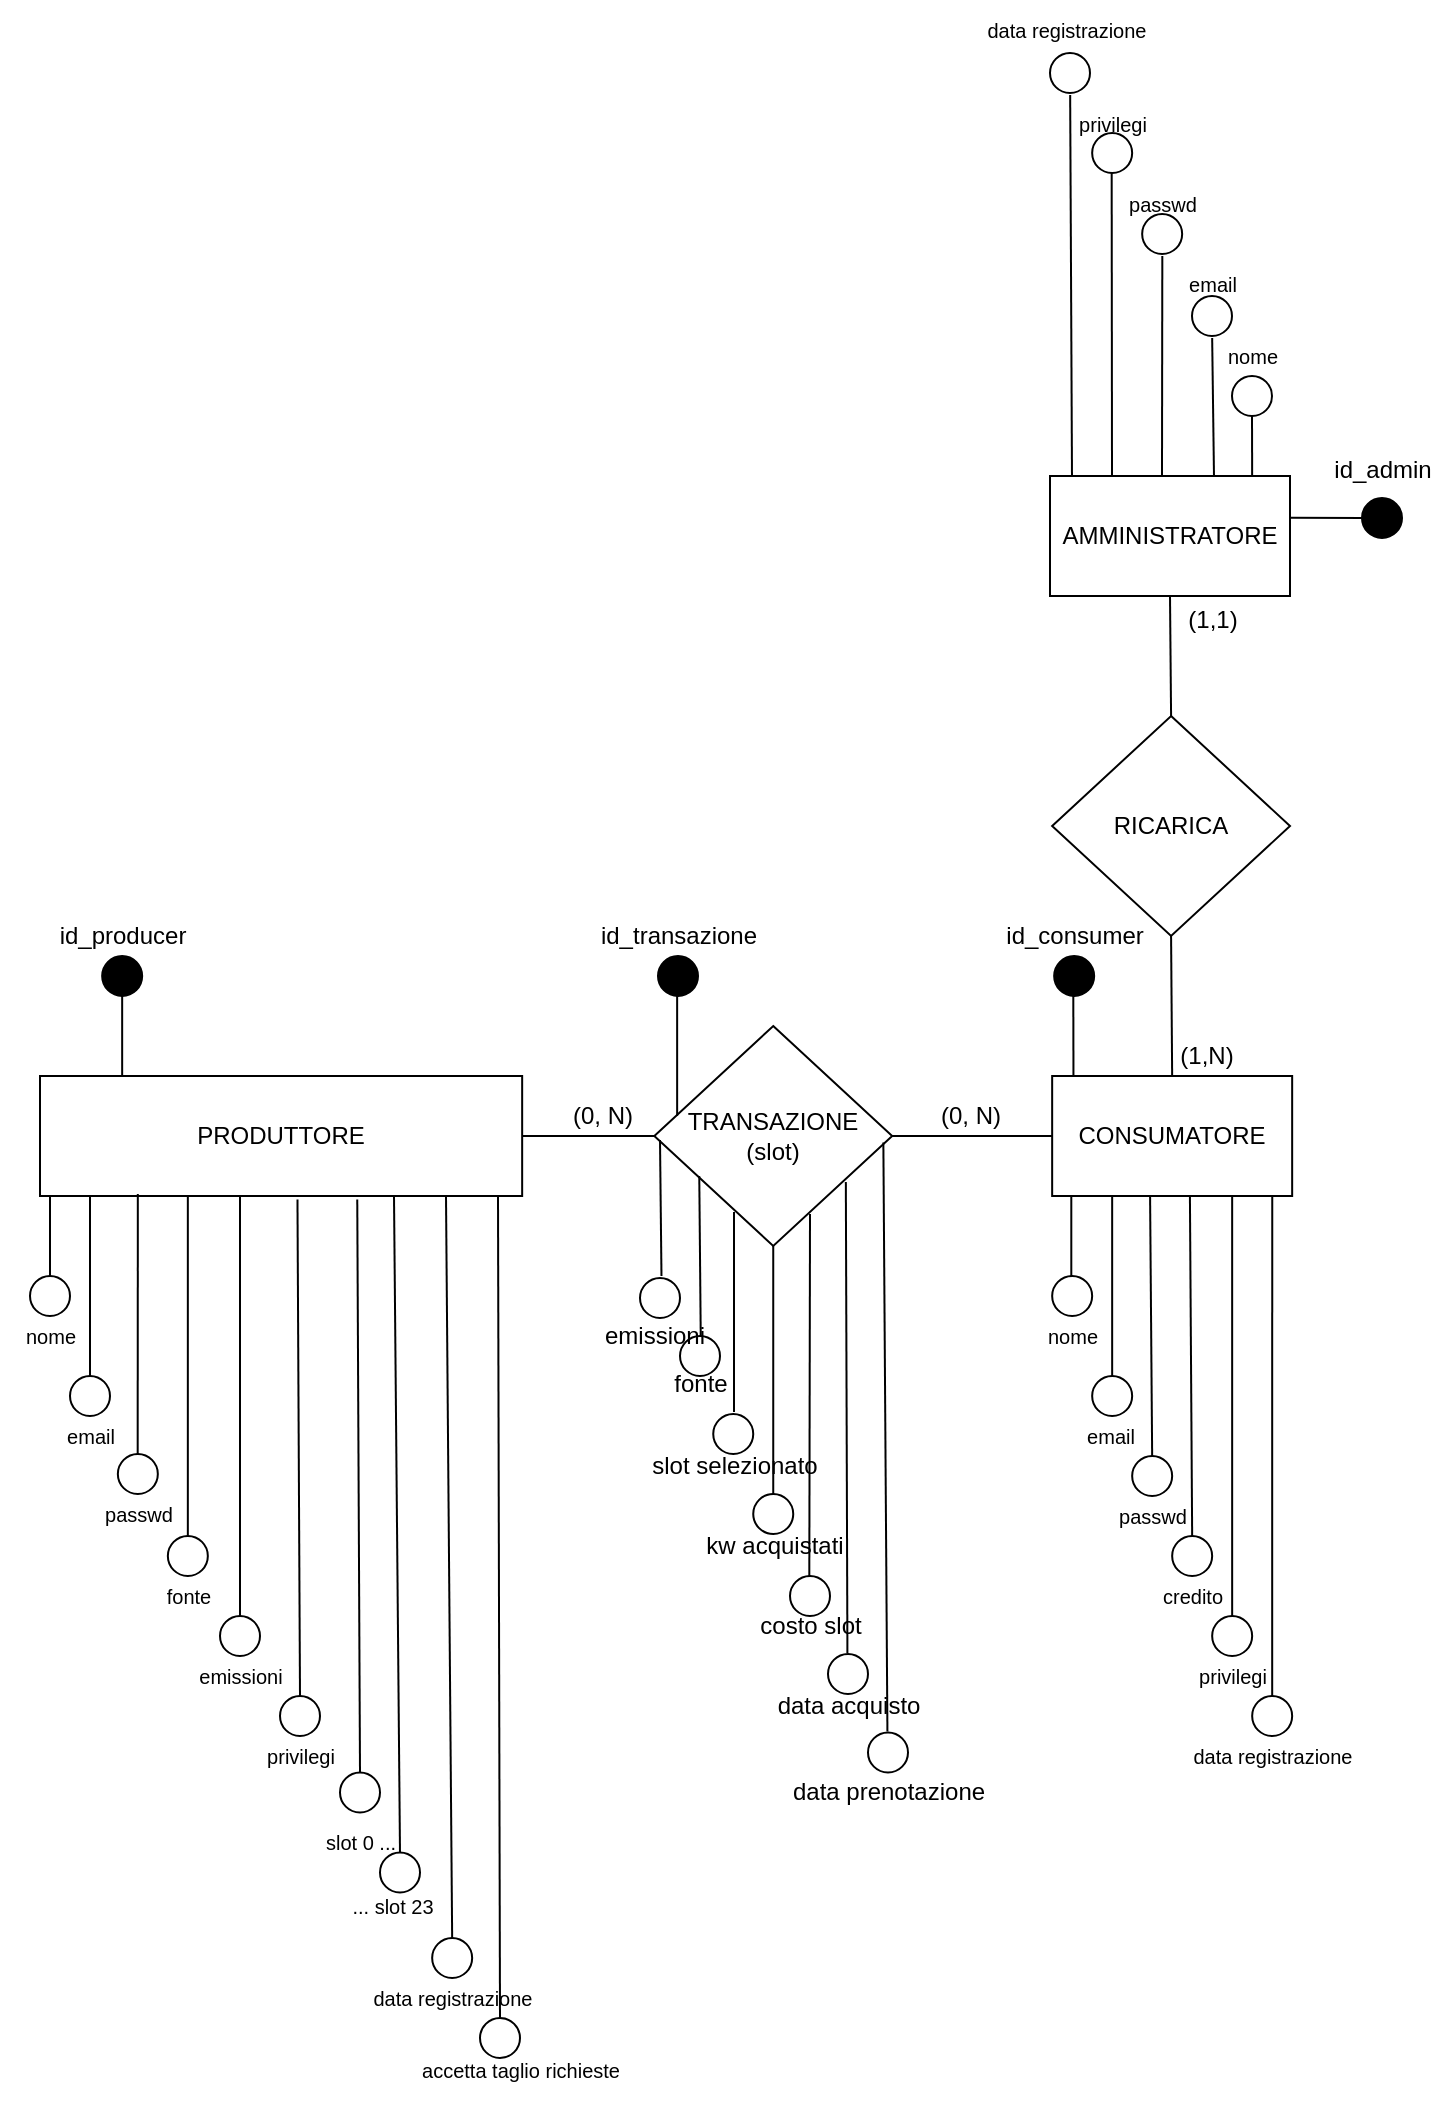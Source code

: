 <mxfile version="20.1.4" type="github">
  <diagram id="jyBaoETjNeYA_fE1jp_v" name="Page-1">
    <mxGraphModel dx="2374" dy="1149" grid="1" gridSize="10" guides="1" tooltips="1" connect="1" arrows="1" fold="1" page="1" pageScale="1" pageWidth="827" pageHeight="1169" math="0" shadow="0">
      <root>
        <mxCell id="0" />
        <mxCell id="1" parent="0" />
        <mxCell id="OKHsa1LpaF0xVp7NXOUL-1" value="PRODUTTORE" style="rounded=0;whiteSpace=wrap;html=1;" parent="1" vertex="1">
          <mxGeometry x="100" y="568" width="241.08" height="60" as="geometry" />
        </mxCell>
        <mxCell id="OKHsa1LpaF0xVp7NXOUL-2" value="" style="endArrow=none;html=1;rounded=0;exitX=1;exitY=0.5;exitDx=0;exitDy=0;entryX=0;entryY=0.5;entryDx=0;entryDy=0;" parent="1" source="OKHsa1LpaF0xVp7NXOUL-1" target="OKHsa1LpaF0xVp7NXOUL-3" edge="1">
          <mxGeometry width="50" height="50" relative="1" as="geometry">
            <mxPoint x="381.08" y="598" as="sourcePoint" />
            <mxPoint x="421.08" y="598" as="targetPoint" />
          </mxGeometry>
        </mxCell>
        <mxCell id="OKHsa1LpaF0xVp7NXOUL-3" value="&lt;font style=&quot;font-size: 12px;&quot;&gt;TRANSAZIONE&lt;br&gt;(slot)&lt;br&gt;&lt;/font&gt;" style="rhombus;whiteSpace=wrap;html=1;fontSize=10;" parent="1" vertex="1">
          <mxGeometry x="407.16" y="543" width="118.92" height="110" as="geometry" />
        </mxCell>
        <mxCell id="OKHsa1LpaF0xVp7NXOUL-4" value="CONSUMATORE" style="rounded=0;whiteSpace=wrap;html=1;" parent="1" vertex="1">
          <mxGeometry x="606.08" y="568" width="120" height="60" as="geometry" />
        </mxCell>
        <mxCell id="OKHsa1LpaF0xVp7NXOUL-5" value="" style="endArrow=none;html=1;rounded=0;exitX=1;exitY=0.5;exitDx=0;exitDy=0;entryX=0;entryY=0.5;entryDx=0;entryDy=0;" parent="1" target="OKHsa1LpaF0xVp7NXOUL-4" edge="1">
          <mxGeometry width="50" height="50" relative="1" as="geometry">
            <mxPoint x="526.08" y="598" as="sourcePoint" />
            <mxPoint x="620.08" y="597.66" as="targetPoint" />
          </mxGeometry>
        </mxCell>
        <mxCell id="OKHsa1LpaF0xVp7NXOUL-19" value="" style="ellipse;whiteSpace=wrap;html=1;fillColor=#000000;" parent="1" vertex="1">
          <mxGeometry x="131.08" y="508" width="20" height="20" as="geometry" />
        </mxCell>
        <mxCell id="OKHsa1LpaF0xVp7NXOUL-21" value="" style="ellipse;whiteSpace=wrap;html=1;fillColor=#000000;" parent="1" vertex="1">
          <mxGeometry x="607.08" y="508" width="20" height="20" as="geometry" />
        </mxCell>
        <mxCell id="OKHsa1LpaF0xVp7NXOUL-26" value="id_producer" style="text;html=1;align=center;verticalAlign=middle;resizable=0;points=[];autosize=1;strokeColor=none;fillColor=none;" parent="1" vertex="1">
          <mxGeometry x="96.08" y="483" width="90" height="30" as="geometry" />
        </mxCell>
        <mxCell id="OKHsa1LpaF0xVp7NXOUL-27" value="id_consumer" style="text;html=1;align=center;verticalAlign=middle;resizable=0;points=[];autosize=1;strokeColor=none;fillColor=none;" parent="1" vertex="1">
          <mxGeometry x="572.08" y="483" width="90" height="30" as="geometry" />
        </mxCell>
        <mxCell id="OKHsa1LpaF0xVp7NXOUL-30" value="(0, N)" style="text;html=1;align=center;verticalAlign=middle;resizable=0;points=[];autosize=1;strokeColor=none;fillColor=none;" parent="1" vertex="1">
          <mxGeometry x="356.08" y="578" width="50" height="20" as="geometry" />
        </mxCell>
        <mxCell id="OKHsa1LpaF0xVp7NXOUL-31" value="(0, N)" style="text;html=1;align=center;verticalAlign=middle;resizable=0;points=[];autosize=1;strokeColor=none;fillColor=none;" parent="1" vertex="1">
          <mxGeometry x="540.08" y="578" width="50" height="20" as="geometry" />
        </mxCell>
        <mxCell id="OKHsa1LpaF0xVp7NXOUL-33" value="" style="endArrow=none;html=1;rounded=0;entryX=0.25;entryY=1;entryDx=0;entryDy=0;" parent="1" edge="1">
          <mxGeometry width="50" height="50" relative="1" as="geometry">
            <mxPoint x="105.0" y="668" as="sourcePoint" />
            <mxPoint x="105.0" y="628.0" as="targetPoint" />
          </mxGeometry>
        </mxCell>
        <mxCell id="OKHsa1LpaF0xVp7NXOUL-35" value="" style="ellipse;whiteSpace=wrap;html=1;fillColor=#FFFFFF;" parent="1" vertex="1">
          <mxGeometry x="95.0" y="668" width="20" height="20" as="geometry" />
        </mxCell>
        <mxCell id="OKHsa1LpaF0xVp7NXOUL-50" value="" style="endArrow=none;html=1;rounded=0;entryX=0.25;entryY=1;entryDx=0;entryDy=0;" parent="1" edge="1">
          <mxGeometry width="50" height="50" relative="1" as="geometry">
            <mxPoint x="125.0" y="718" as="sourcePoint" />
            <mxPoint x="125.0" y="628" as="targetPoint" />
          </mxGeometry>
        </mxCell>
        <mxCell id="OKHsa1LpaF0xVp7NXOUL-51" value="" style="ellipse;whiteSpace=wrap;html=1;fillColor=#FFFFFF;" parent="1" vertex="1">
          <mxGeometry x="115.0" y="718" width="20" height="20" as="geometry" />
        </mxCell>
        <mxCell id="OKHsa1LpaF0xVp7NXOUL-53" value="" style="endArrow=none;html=1;rounded=0;entryX=0.25;entryY=1;entryDx=0;entryDy=0;" parent="1" edge="1">
          <mxGeometry width="50" height="50" relative="1" as="geometry">
            <mxPoint x="148.84" y="757" as="sourcePoint" />
            <mxPoint x="148.92" y="627" as="targetPoint" />
          </mxGeometry>
        </mxCell>
        <mxCell id="OKHsa1LpaF0xVp7NXOUL-54" value="" style="ellipse;whiteSpace=wrap;html=1;fillColor=#FFFFFF;" parent="1" vertex="1">
          <mxGeometry x="138.92" y="757" width="20" height="20" as="geometry" />
        </mxCell>
        <mxCell id="OKHsa1LpaF0xVp7NXOUL-56" value="" style="endArrow=none;html=1;rounded=0;exitX=0.5;exitY=0;exitDx=0;exitDy=0;" parent="1" source="OKHsa1LpaF0xVp7NXOUL-57" edge="1">
          <mxGeometry width="50" height="50" relative="1" as="geometry">
            <mxPoint x="173.92" y="768" as="sourcePoint" />
            <mxPoint x="173.92" y="628" as="targetPoint" />
          </mxGeometry>
        </mxCell>
        <mxCell id="OKHsa1LpaF0xVp7NXOUL-57" value="" style="ellipse;whiteSpace=wrap;html=1;fillColor=#FFFFFF;" parent="1" vertex="1">
          <mxGeometry x="163.92" y="798" width="20" height="20" as="geometry" />
        </mxCell>
        <mxCell id="OKHsa1LpaF0xVp7NXOUL-61" value="" style="ellipse;whiteSpace=wrap;html=1;fillColor=#FFFFFF;" parent="1" vertex="1">
          <mxGeometry x="606.08" y="668" width="20" height="20" as="geometry" />
        </mxCell>
        <mxCell id="OKHsa1LpaF0xVp7NXOUL-66" value="" style="endArrow=none;html=1;rounded=0;entryX=0.5;entryY=1;entryDx=0;entryDy=0;" parent="1" edge="1">
          <mxGeometry width="50" height="50" relative="1" as="geometry">
            <mxPoint x="636.08" y="718" as="sourcePoint" />
            <mxPoint x="636.08" y="628" as="targetPoint" />
          </mxGeometry>
        </mxCell>
        <mxCell id="OKHsa1LpaF0xVp7NXOUL-67" value="" style="ellipse;whiteSpace=wrap;html=1;fillColor=#FFFFFF;" parent="1" vertex="1">
          <mxGeometry x="626.08" y="718" width="20" height="20" as="geometry" />
        </mxCell>
        <mxCell id="OKHsa1LpaF0xVp7NXOUL-85" value="" style="endArrow=none;html=1;rounded=0;" parent="1" edge="1">
          <mxGeometry width="50" height="50" relative="1" as="geometry">
            <mxPoint x="141.08" y="568" as="sourcePoint" />
            <mxPoint x="141.08" y="528" as="targetPoint" />
          </mxGeometry>
        </mxCell>
        <mxCell id="OKHsa1LpaF0xVp7NXOUL-88" value="" style="endArrow=none;html=1;rounded=0;exitX=0.504;exitY=0.067;exitDx=0;exitDy=0;exitPerimeter=0;" parent="1" edge="1">
          <mxGeometry width="50" height="50" relative="1" as="geometry">
            <mxPoint x="616.73" y="568" as="sourcePoint" />
            <mxPoint x="616.65" y="526.66" as="targetPoint" />
          </mxGeometry>
        </mxCell>
        <mxCell id="OKHsa1LpaF0xVp7NXOUL-90" value="" style="endArrow=none;html=1;rounded=0;entryX=0.25;entryY=1;entryDx=0;entryDy=0;" parent="1" edge="1">
          <mxGeometry width="50" height="50" relative="1" as="geometry">
            <mxPoint x="615.65" y="668" as="sourcePoint" />
            <mxPoint x="615.65" y="628.0" as="targetPoint" />
          </mxGeometry>
        </mxCell>
        <mxCell id="EQVx6-rRNX1-RmnsuRt2-83" value="" style="endArrow=none;html=1;rounded=0;entryX=0.408;entryY=1;entryDx=0;entryDy=0;entryPerimeter=0;" parent="1" target="OKHsa1LpaF0xVp7NXOUL-4" edge="1">
          <mxGeometry width="50" height="50" relative="1" as="geometry">
            <mxPoint x="656.08" y="758" as="sourcePoint" />
            <mxPoint x="656.08" y="668" as="targetPoint" />
          </mxGeometry>
        </mxCell>
        <mxCell id="EQVx6-rRNX1-RmnsuRt2-84" value="" style="ellipse;whiteSpace=wrap;html=1;fillColor=#FFFFFF;" parent="1" vertex="1">
          <mxGeometry x="646.08" y="758" width="20" height="20" as="geometry" />
        </mxCell>
        <mxCell id="EQVx6-rRNX1-RmnsuRt2-85" value="" style="endArrow=none;html=1;rounded=0;entryX=0.574;entryY=1;entryDx=0;entryDy=0;entryPerimeter=0;" parent="1" target="OKHsa1LpaF0xVp7NXOUL-4" edge="1">
          <mxGeometry width="50" height="50" relative="1" as="geometry">
            <mxPoint x="676.08" y="798" as="sourcePoint" />
            <mxPoint x="676.08" y="708" as="targetPoint" />
          </mxGeometry>
        </mxCell>
        <mxCell id="EQVx6-rRNX1-RmnsuRt2-86" value="" style="ellipse;whiteSpace=wrap;html=1;fillColor=#FFFFFF;" parent="1" vertex="1">
          <mxGeometry x="666.08" y="798" width="20" height="20" as="geometry" />
        </mxCell>
        <mxCell id="EQVx6-rRNX1-RmnsuRt2-87" value="" style="endArrow=none;html=1;rounded=0;entryX=0.75;entryY=1;entryDx=0;entryDy=0;" parent="1" target="OKHsa1LpaF0xVp7NXOUL-4" edge="1">
          <mxGeometry width="50" height="50" relative="1" as="geometry">
            <mxPoint x="696.08" y="838" as="sourcePoint" />
            <mxPoint x="696.08" y="748" as="targetPoint" />
          </mxGeometry>
        </mxCell>
        <mxCell id="EQVx6-rRNX1-RmnsuRt2-88" value="" style="ellipse;whiteSpace=wrap;html=1;fillColor=#FFFFFF;" parent="1" vertex="1">
          <mxGeometry x="686.08" y="838" width="20" height="20" as="geometry" />
        </mxCell>
        <mxCell id="EQVx6-rRNX1-RmnsuRt2-91" value="" style="endArrow=none;html=1;rounded=0;entryX=0.917;entryY=1;entryDx=0;entryDy=0;entryPerimeter=0;exitX=0;exitY=0.5;exitDx=0;exitDy=0;" parent="1" source="EQVx6-rRNX1-RmnsuRt2-92" target="OKHsa1LpaF0xVp7NXOUL-4" edge="1">
          <mxGeometry width="50" height="50" relative="1" as="geometry">
            <mxPoint x="716.08" y="858" as="sourcePoint" />
            <mxPoint x="716.08" y="768" as="targetPoint" />
          </mxGeometry>
        </mxCell>
        <mxCell id="EQVx6-rRNX1-RmnsuRt2-92" value="" style="ellipse;whiteSpace=wrap;html=1;fillColor=#FFFFFF;direction=south;" parent="1" vertex="1">
          <mxGeometry x="706.08" y="878" width="20" height="20" as="geometry" />
        </mxCell>
        <mxCell id="EQVx6-rRNX1-RmnsuRt2-93" value="nome" style="text;html=1;align=center;verticalAlign=middle;resizable=0;points=[];autosize=1;strokeColor=none;fillColor=none;fontSize=10;" parent="1" vertex="1">
          <mxGeometry x="591.08" y="683" width="50" height="30" as="geometry" />
        </mxCell>
        <mxCell id="EQVx6-rRNX1-RmnsuRt2-94" value="email" style="text;html=1;align=center;verticalAlign=middle;resizable=0;points=[];autosize=1;strokeColor=none;fillColor=none;fontSize=10;" parent="1" vertex="1">
          <mxGeometry x="610" y="733" width="50" height="30" as="geometry" />
        </mxCell>
        <mxCell id="EQVx6-rRNX1-RmnsuRt2-95" value="passwd" style="text;html=1;align=center;verticalAlign=middle;resizable=0;points=[];autosize=1;strokeColor=none;fillColor=none;fontSize=10;" parent="1" vertex="1">
          <mxGeometry x="626.08" y="773" width="60" height="30" as="geometry" />
        </mxCell>
        <mxCell id="EQVx6-rRNX1-RmnsuRt2-96" value="credito" style="text;html=1;align=center;verticalAlign=middle;resizable=0;points=[];autosize=1;strokeColor=none;fillColor=none;fontSize=10;" parent="1" vertex="1">
          <mxGeometry x="651.08" y="813" width="50" height="30" as="geometry" />
        </mxCell>
        <mxCell id="EQVx6-rRNX1-RmnsuRt2-97" value="privilegi" style="text;html=1;align=center;verticalAlign=middle;resizable=0;points=[];autosize=1;strokeColor=none;fillColor=none;fontSize=10;" parent="1" vertex="1">
          <mxGeometry x="666.08" y="853" width="60" height="30" as="geometry" />
        </mxCell>
        <mxCell id="EQVx6-rRNX1-RmnsuRt2-98" value="data registrazione" style="text;html=1;align=center;verticalAlign=middle;resizable=0;points=[];autosize=1;strokeColor=none;fillColor=none;fontSize=10;" parent="1" vertex="1">
          <mxGeometry x="666.08" y="893" width="100" height="30" as="geometry" />
        </mxCell>
        <mxCell id="EQVx6-rRNX1-RmnsuRt2-101" value="" style="endArrow=none;html=1;rounded=0;exitX=0.5;exitY=0;exitDx=0;exitDy=0;entryX=0.5;entryY=1;entryDx=0;entryDy=0;" parent="1" source="EQVx6-rRNX1-RmnsuRt2-102" edge="1">
          <mxGeometry width="50" height="50" relative="1" as="geometry">
            <mxPoint x="200" y="808" as="sourcePoint" />
            <mxPoint x="200.0" y="628" as="targetPoint" />
          </mxGeometry>
        </mxCell>
        <mxCell id="EQVx6-rRNX1-RmnsuRt2-102" value="" style="ellipse;whiteSpace=wrap;html=1;fillColor=#FFFFFF;" parent="1" vertex="1">
          <mxGeometry x="190" y="838" width="20" height="20" as="geometry" />
        </mxCell>
        <mxCell id="EQVx6-rRNX1-RmnsuRt2-107" value="" style="endArrow=none;html=1;rounded=0;exitX=0.5;exitY=0;exitDx=0;exitDy=0;entryX=0.534;entryY=1.029;entryDx=0;entryDy=0;entryPerimeter=0;" parent="1" source="EQVx6-rRNX1-RmnsuRt2-108" target="OKHsa1LpaF0xVp7NXOUL-1" edge="1">
          <mxGeometry width="50" height="50" relative="1" as="geometry">
            <mxPoint x="230" y="848" as="sourcePoint" />
            <mxPoint x="230" y="638" as="targetPoint" />
          </mxGeometry>
        </mxCell>
        <mxCell id="EQVx6-rRNX1-RmnsuRt2-108" value="" style="ellipse;whiteSpace=wrap;html=1;fillColor=#FFFFFF;" parent="1" vertex="1">
          <mxGeometry x="220" y="878" width="20" height="20" as="geometry" />
        </mxCell>
        <mxCell id="EQVx6-rRNX1-RmnsuRt2-109" value="" style="endArrow=none;html=1;rounded=0;exitX=0.5;exitY=0;exitDx=0;exitDy=0;" parent="1" source="EQVx6-rRNX1-RmnsuRt2-110" edge="1">
          <mxGeometry width="50" height="50" relative="1" as="geometry">
            <mxPoint x="306.08" y="969" as="sourcePoint" />
            <mxPoint x="303" y="628" as="targetPoint" />
          </mxGeometry>
        </mxCell>
        <mxCell id="EQVx6-rRNX1-RmnsuRt2-110" value="" style="ellipse;whiteSpace=wrap;html=1;fillColor=#FFFFFF;" parent="1" vertex="1">
          <mxGeometry x="296.08" y="999" width="20" height="20" as="geometry" />
        </mxCell>
        <mxCell id="EQVx6-rRNX1-RmnsuRt2-111" value="" style="endArrow=none;html=1;rounded=0;exitX=0.5;exitY=0;exitDx=0;exitDy=0;" parent="1" source="EQVx6-rRNX1-RmnsuRt2-112" edge="1">
          <mxGeometry width="50" height="50" relative="1" as="geometry">
            <mxPoint x="330" y="1009" as="sourcePoint" />
            <mxPoint x="329" y="628" as="targetPoint" />
          </mxGeometry>
        </mxCell>
        <mxCell id="EQVx6-rRNX1-RmnsuRt2-112" value="" style="ellipse;whiteSpace=wrap;html=1;fillColor=#FFFFFF;" parent="1" vertex="1">
          <mxGeometry x="320" y="1039" width="20" height="20" as="geometry" />
        </mxCell>
        <mxCell id="EQVx6-rRNX1-RmnsuRt2-114" value="nome" style="text;html=1;align=center;verticalAlign=middle;resizable=0;points=[];autosize=1;strokeColor=none;fillColor=none;fontSize=10;" parent="1" vertex="1">
          <mxGeometry x="80" y="683" width="50" height="30" as="geometry" />
        </mxCell>
        <mxCell id="EQVx6-rRNX1-RmnsuRt2-115" value="email" style="text;html=1;align=center;verticalAlign=middle;resizable=0;points=[];autosize=1;strokeColor=none;fillColor=none;fontSize=10;" parent="1" vertex="1">
          <mxGeometry x="100.0" y="733" width="50" height="30" as="geometry" />
        </mxCell>
        <mxCell id="EQVx6-rRNX1-RmnsuRt2-116" value="passwd" style="text;html=1;align=center;verticalAlign=middle;resizable=0;points=[];autosize=1;strokeColor=none;fillColor=none;fontSize=10;" parent="1" vertex="1">
          <mxGeometry x="118.92" y="772" width="60" height="30" as="geometry" />
        </mxCell>
        <mxCell id="EQVx6-rRNX1-RmnsuRt2-117" value="fonte" style="text;html=1;align=center;verticalAlign=middle;resizable=0;points=[];autosize=1;strokeColor=none;fillColor=none;fontSize=10;" parent="1" vertex="1">
          <mxGeometry x="148.92" y="813" width="50" height="30" as="geometry" />
        </mxCell>
        <mxCell id="EQVx6-rRNX1-RmnsuRt2-118" value="emissioni" style="text;html=1;align=center;verticalAlign=middle;resizable=0;points=[];autosize=1;strokeColor=none;fillColor=none;fontSize=10;" parent="1" vertex="1">
          <mxGeometry x="165" y="853" width="70" height="30" as="geometry" />
        </mxCell>
        <mxCell id="EQVx6-rRNX1-RmnsuRt2-119" value="privilegi" style="text;html=1;align=center;verticalAlign=middle;resizable=0;points=[];autosize=1;strokeColor=none;fillColor=none;fontSize=10;" parent="1" vertex="1">
          <mxGeometry x="200" y="893" width="60" height="30" as="geometry" />
        </mxCell>
        <mxCell id="EQVx6-rRNX1-RmnsuRt2-120" value="data registrazione" style="text;html=1;align=center;verticalAlign=middle;resizable=0;points=[];autosize=1;strokeColor=none;fillColor=none;fontSize=10;" parent="1" vertex="1">
          <mxGeometry x="256.08" y="1014" width="100" height="30" as="geometry" />
        </mxCell>
        <mxCell id="EQVx6-rRNX1-RmnsuRt2-121" value="accetta taglio richieste" style="text;html=1;align=center;verticalAlign=middle;resizable=0;points=[];autosize=1;strokeColor=none;fillColor=none;fontSize=10;" parent="1" vertex="1">
          <mxGeometry x="280" y="1050" width="120" height="30" as="geometry" />
        </mxCell>
        <mxCell id="EQVx6-rRNX1-RmnsuRt2-124" value="" style="endArrow=none;html=1;rounded=0;exitX=0.5;exitY=0;exitDx=0;exitDy=0;entryX=0.658;entryY=1.029;entryDx=0;entryDy=0;entryPerimeter=0;" parent="1" source="EQVx6-rRNX1-RmnsuRt2-125" target="OKHsa1LpaF0xVp7NXOUL-1" edge="1">
          <mxGeometry width="50" height="50" relative="1" as="geometry">
            <mxPoint x="260" y="886.26" as="sourcePoint" />
            <mxPoint x="258.737" y="668.0" as="targetPoint" />
          </mxGeometry>
        </mxCell>
        <mxCell id="EQVx6-rRNX1-RmnsuRt2-125" value="" style="ellipse;whiteSpace=wrap;html=1;fillColor=#FFFFFF;" parent="1" vertex="1">
          <mxGeometry x="250" y="916.26" width="20" height="20" as="geometry" />
        </mxCell>
        <mxCell id="EQVx6-rRNX1-RmnsuRt2-126" value="" style="endArrow=none;html=1;rounded=0;exitX=0.5;exitY=0;exitDx=0;exitDy=0;" parent="1" source="EQVx6-rRNX1-RmnsuRt2-127" edge="1">
          <mxGeometry width="50" height="50" relative="1" as="geometry">
            <mxPoint x="280" y="926.26" as="sourcePoint" />
            <mxPoint x="277" y="628" as="targetPoint" />
          </mxGeometry>
        </mxCell>
        <mxCell id="EQVx6-rRNX1-RmnsuRt2-127" value="" style="ellipse;whiteSpace=wrap;html=1;fillColor=#FFFFFF;" parent="1" vertex="1">
          <mxGeometry x="270" y="956.26" width="20" height="20" as="geometry" />
        </mxCell>
        <mxCell id="EQVx6-rRNX1-RmnsuRt2-130" value="slot 0 ..." style="text;html=1;align=center;verticalAlign=middle;resizable=0;points=[];autosize=1;strokeColor=none;fillColor=none;fontSize=10;" parent="1" vertex="1">
          <mxGeometry x="230" y="936.26" width="60" height="30" as="geometry" />
        </mxCell>
        <mxCell id="EQVx6-rRNX1-RmnsuRt2-131" value="... slot 23" style="text;html=1;align=center;verticalAlign=middle;resizable=0;points=[];autosize=1;strokeColor=none;fillColor=none;fontSize=10;" parent="1" vertex="1">
          <mxGeometry x="246" y="968" width="60" height="30" as="geometry" />
        </mxCell>
        <mxCell id="EQVx6-rRNX1-RmnsuRt2-151" value="" style="ellipse;whiteSpace=wrap;html=1;fillColor=#FFFFFF;" parent="1" vertex="1">
          <mxGeometry x="400" y="669" width="20" height="20" as="geometry" />
        </mxCell>
        <mxCell id="EQVx6-rRNX1-RmnsuRt2-154" value="" style="ellipse;whiteSpace=wrap;html=1;fillColor=#FFFFFF;" parent="1" vertex="1">
          <mxGeometry x="420" y="698" width="20" height="20" as="geometry" />
        </mxCell>
        <mxCell id="EQVx6-rRNX1-RmnsuRt2-155" value="" style="ellipse;whiteSpace=wrap;html=1;fillColor=#FFFFFF;" parent="1" vertex="1">
          <mxGeometry x="436.62" y="737" width="20" height="20" as="geometry" />
        </mxCell>
        <mxCell id="EQVx6-rRNX1-RmnsuRt2-156" value="" style="ellipse;whiteSpace=wrap;html=1;fillColor=#FFFFFF;" parent="1" vertex="1">
          <mxGeometry x="456.62" y="777" width="20" height="20" as="geometry" />
        </mxCell>
        <mxCell id="EQVx6-rRNX1-RmnsuRt2-157" value="" style="ellipse;whiteSpace=wrap;html=1;fillColor=#FFFFFF;" parent="1" vertex="1">
          <mxGeometry x="475" y="818" width="20" height="20" as="geometry" />
        </mxCell>
        <mxCell id="EQVx6-rRNX1-RmnsuRt2-158" value="" style="ellipse;whiteSpace=wrap;html=1;fillColor=#FFFFFF;" parent="1" vertex="1">
          <mxGeometry x="494" y="857" width="20" height="20" as="geometry" />
        </mxCell>
        <mxCell id="EQVx6-rRNX1-RmnsuRt2-162" value="" style="endArrow=none;html=1;rounded=0;" parent="1" edge="1">
          <mxGeometry width="50" height="50" relative="1" as="geometry">
            <mxPoint x="410.74" y="668" as="sourcePoint" />
            <mxPoint x="410" y="600" as="targetPoint" />
          </mxGeometry>
        </mxCell>
        <mxCell id="EQVx6-rRNX1-RmnsuRt2-164" value="" style="endArrow=none;html=1;rounded=0;entryX=0.189;entryY=0.682;entryDx=0;entryDy=0;entryPerimeter=0;" parent="1" target="OKHsa1LpaF0xVp7NXOUL-3" edge="1">
          <mxGeometry width="50" height="50" relative="1" as="geometry">
            <mxPoint x="430.37" y="698" as="sourcePoint" />
            <mxPoint x="429.63" y="630.0" as="targetPoint" />
          </mxGeometry>
        </mxCell>
        <mxCell id="EQVx6-rRNX1-RmnsuRt2-165" value="" style="endArrow=none;html=1;rounded=0;" parent="1" edge="1">
          <mxGeometry width="50" height="50" relative="1" as="geometry">
            <mxPoint x="446.99" y="736" as="sourcePoint" />
            <mxPoint x="447" y="636" as="targetPoint" />
          </mxGeometry>
        </mxCell>
        <mxCell id="EQVx6-rRNX1-RmnsuRt2-166" value="" style="endArrow=none;html=1;rounded=0;entryX=0.5;entryY=1;entryDx=0;entryDy=0;exitX=0.5;exitY=0;exitDx=0;exitDy=0;" parent="1" source="EQVx6-rRNX1-RmnsuRt2-156" target="OKHsa1LpaF0xVp7NXOUL-3" edge="1">
          <mxGeometry width="50" height="50" relative="1" as="geometry">
            <mxPoint x="470.0" y="748" as="sourcePoint" />
            <mxPoint x="470.0" y="708.0" as="targetPoint" />
          </mxGeometry>
        </mxCell>
        <mxCell id="EQVx6-rRNX1-RmnsuRt2-167" value="" style="endArrow=none;html=1;rounded=0;exitX=0.5;exitY=0;exitDx=0;exitDy=0;" parent="1" edge="1">
          <mxGeometry width="50" height="50" relative="1" as="geometry">
            <mxPoint x="484.66" y="818" as="sourcePoint" />
            <mxPoint x="485" y="637" as="targetPoint" />
          </mxGeometry>
        </mxCell>
        <mxCell id="EQVx6-rRNX1-RmnsuRt2-168" value="" style="endArrow=none;html=1;rounded=0;exitX=0.5;exitY=0;exitDx=0;exitDy=0;" parent="1" edge="1">
          <mxGeometry width="50" height="50" relative="1" as="geometry">
            <mxPoint x="503.71" y="856.5" as="sourcePoint" />
            <mxPoint x="502.92" y="621" as="targetPoint" />
          </mxGeometry>
        </mxCell>
        <mxCell id="EQVx6-rRNX1-RmnsuRt2-169" value="" style="ellipse;whiteSpace=wrap;html=1;fillColor=#FFFFFF;" parent="1" vertex="1">
          <mxGeometry x="514" y="896.26" width="20" height="20" as="geometry" />
        </mxCell>
        <mxCell id="EQVx6-rRNX1-RmnsuRt2-170" value="" style="endArrow=none;html=1;rounded=0;exitX=0.5;exitY=0;exitDx=0;exitDy=0;entryX=0.963;entryY=0.53;entryDx=0;entryDy=0;entryPerimeter=0;" parent="1" target="OKHsa1LpaF0xVp7NXOUL-3" edge="1">
          <mxGeometry width="50" height="50" relative="1" as="geometry">
            <mxPoint x="523.71" y="895.76" as="sourcePoint" />
            <mxPoint x="522.92" y="660.26" as="targetPoint" />
          </mxGeometry>
        </mxCell>
        <mxCell id="EQVx6-rRNX1-RmnsuRt2-171" value="emissioni" style="text;html=1;align=center;verticalAlign=middle;resizable=0;points=[];autosize=1;strokeColor=none;fillColor=none;fontSize=12;" parent="1" vertex="1">
          <mxGeometry x="372" y="683" width="70" height="30" as="geometry" />
        </mxCell>
        <mxCell id="EQVx6-rRNX1-RmnsuRt2-172" value="fonte" style="text;html=1;align=center;verticalAlign=middle;resizable=0;points=[];autosize=1;strokeColor=none;fillColor=none;fontSize=12;" parent="1" vertex="1">
          <mxGeometry x="405" y="707" width="50" height="30" as="geometry" />
        </mxCell>
        <mxCell id="EQVx6-rRNX1-RmnsuRt2-174" value="slot selezionato" style="text;html=1;align=center;verticalAlign=middle;resizable=0;points=[];autosize=1;strokeColor=none;fillColor=none;fontSize=12;" parent="1" vertex="1">
          <mxGeometry x="391.62" y="748" width="110" height="30" as="geometry" />
        </mxCell>
        <mxCell id="EQVx6-rRNX1-RmnsuRt2-175" value="kw acquistati" style="text;html=1;align=center;verticalAlign=middle;resizable=0;points=[];autosize=1;strokeColor=none;fillColor=none;fontSize=12;" parent="1" vertex="1">
          <mxGeometry x="421.62" y="788" width="90" height="30" as="geometry" />
        </mxCell>
        <mxCell id="EQVx6-rRNX1-RmnsuRt2-176" value="costo slot" style="text;html=1;align=center;verticalAlign=middle;resizable=0;points=[];autosize=1;strokeColor=none;fillColor=none;fontSize=12;" parent="1" vertex="1">
          <mxGeometry x="450" y="828" width="70" height="30" as="geometry" />
        </mxCell>
        <mxCell id="EQVx6-rRNX1-RmnsuRt2-177" value="data acquisto" style="text;html=1;align=center;verticalAlign=middle;resizable=0;points=[];autosize=1;strokeColor=none;fillColor=none;fontSize=12;" parent="1" vertex="1">
          <mxGeometry x="459" y="868" width="90" height="30" as="geometry" />
        </mxCell>
        <mxCell id="EQVx6-rRNX1-RmnsuRt2-178" value="data prenotazione" style="text;html=1;align=center;verticalAlign=middle;resizable=0;points=[];autosize=1;strokeColor=none;fillColor=none;fontSize=12;" parent="1" vertex="1">
          <mxGeometry x="464" y="911.26" width="120" height="30" as="geometry" />
        </mxCell>
        <mxCell id="EQVx6-rRNX1-RmnsuRt2-179" value="&lt;font style=&quot;font-size: 12px;&quot;&gt;RICARICA&lt;br&gt;&lt;/font&gt;" style="rhombus;whiteSpace=wrap;html=1;fontSize=10;" parent="1" vertex="1">
          <mxGeometry x="606.08" y="388" width="118.92" height="110" as="geometry" />
        </mxCell>
        <mxCell id="EQVx6-rRNX1-RmnsuRt2-180" value="AMMINISTRATORE" style="rounded=0;whiteSpace=wrap;html=1;" parent="1" vertex="1">
          <mxGeometry x="605.0" y="268" width="120" height="60" as="geometry" />
        </mxCell>
        <mxCell id="EQVx6-rRNX1-RmnsuRt2-183" value="" style="endArrow=none;html=1;rounded=0;fontSize=12;curved=1;exitX=0.5;exitY=0;exitDx=0;exitDy=0;entryX=0.5;entryY=1;entryDx=0;entryDy=0;" parent="1" source="OKHsa1LpaF0xVp7NXOUL-4" target="EQVx6-rRNX1-RmnsuRt2-179" edge="1">
          <mxGeometry width="50" height="50" relative="1" as="geometry">
            <mxPoint x="676.08" y="523" as="sourcePoint" />
            <mxPoint x="726.08" y="473" as="targetPoint" />
          </mxGeometry>
        </mxCell>
        <mxCell id="EQVx6-rRNX1-RmnsuRt2-184" value="" style="endArrow=none;html=1;rounded=0;fontSize=12;curved=1;exitX=0.5;exitY=0;exitDx=0;exitDy=0;entryX=0.5;entryY=1;entryDx=0;entryDy=0;" parent="1" source="EQVx6-rRNX1-RmnsuRt2-179" target="EQVx6-rRNX1-RmnsuRt2-180" edge="1">
          <mxGeometry width="50" height="50" relative="1" as="geometry">
            <mxPoint x="715.58" y="408" as="sourcePoint" />
            <mxPoint x="716.04" y="308" as="targetPoint" />
          </mxGeometry>
        </mxCell>
        <mxCell id="EQVx6-rRNX1-RmnsuRt2-185" value="" style="ellipse;whiteSpace=wrap;html=1;fillColor=#000000;" parent="1" vertex="1">
          <mxGeometry x="761" y="279" width="20" height="20" as="geometry" />
        </mxCell>
        <mxCell id="EQVx6-rRNX1-RmnsuRt2-186" value="id_admin" style="text;html=1;align=center;verticalAlign=middle;resizable=0;points=[];autosize=1;strokeColor=none;fillColor=none;" parent="1" vertex="1">
          <mxGeometry x="736" y="250" width="70" height="30" as="geometry" />
        </mxCell>
        <mxCell id="EQVx6-rRNX1-RmnsuRt2-187" value="" style="endArrow=none;html=1;rounded=0;exitX=0.997;exitY=0.347;exitDx=0;exitDy=0;exitPerimeter=0;" parent="1" source="EQVx6-rRNX1-RmnsuRt2-180" target="EQVx6-rRNX1-RmnsuRt2-185" edge="1">
          <mxGeometry width="50" height="50" relative="1" as="geometry">
            <mxPoint x="740.08" y="289.34" as="sourcePoint" />
            <mxPoint x="740" y="248.0" as="targetPoint" />
          </mxGeometry>
        </mxCell>
        <mxCell id="EQVx6-rRNX1-RmnsuRt2-188" value="" style="ellipse;whiteSpace=wrap;html=1;fillColor=#000000;" parent="1" vertex="1">
          <mxGeometry x="409" y="508" width="20" height="20" as="geometry" />
        </mxCell>
        <mxCell id="EQVx6-rRNX1-RmnsuRt2-189" value="id_transazione" style="text;html=1;align=center;verticalAlign=middle;resizable=0;points=[];autosize=1;strokeColor=none;fillColor=none;" parent="1" vertex="1">
          <mxGeometry x="369" y="483" width="100" height="30" as="geometry" />
        </mxCell>
        <mxCell id="EQVx6-rRNX1-RmnsuRt2-190" value="" style="endArrow=none;html=1;rounded=0;exitX=0.096;exitY=0.409;exitDx=0;exitDy=0;exitPerimeter=0;" parent="1" source="OKHsa1LpaF0xVp7NXOUL-3" edge="1">
          <mxGeometry width="50" height="50" relative="1" as="geometry">
            <mxPoint x="418.65" y="568" as="sourcePoint" />
            <mxPoint x="418.57" y="526.66" as="targetPoint" />
          </mxGeometry>
        </mxCell>
        <mxCell id="EQVx6-rRNX1-RmnsuRt2-191" value="" style="ellipse;whiteSpace=wrap;html=1;fillColor=#FFFFFF;" parent="1" vertex="1">
          <mxGeometry x="696" y="218" width="20" height="20" as="geometry" />
        </mxCell>
        <mxCell id="EQVx6-rRNX1-RmnsuRt2-192" value="" style="endArrow=none;html=1;rounded=0;" parent="1" edge="1">
          <mxGeometry width="50" height="50" relative="1" as="geometry">
            <mxPoint x="706.08" y="268" as="sourcePoint" />
            <mxPoint x="706" y="238" as="targetPoint" />
          </mxGeometry>
        </mxCell>
        <mxCell id="EQVx6-rRNX1-RmnsuRt2-193" value="nome" style="text;html=1;align=center;verticalAlign=middle;resizable=0;points=[];autosize=1;strokeColor=none;fillColor=none;fontSize=10;" parent="1" vertex="1">
          <mxGeometry x="681" y="193" width="50" height="30" as="geometry" />
        </mxCell>
        <mxCell id="EQVx6-rRNX1-RmnsuRt2-194" value="" style="ellipse;whiteSpace=wrap;html=1;fillColor=#FFFFFF;" parent="1" vertex="1">
          <mxGeometry x="676" y="178" width="20" height="20" as="geometry" />
        </mxCell>
        <mxCell id="EQVx6-rRNX1-RmnsuRt2-195" value="" style="endArrow=none;html=1;rounded=0;entryX=0.25;entryY=1;entryDx=0;entryDy=0;" parent="1" edge="1">
          <mxGeometry width="50" height="50" relative="1" as="geometry">
            <mxPoint x="687" y="268" as="sourcePoint" />
            <mxPoint x="686.08" y="199.0" as="targetPoint" />
          </mxGeometry>
        </mxCell>
        <mxCell id="EQVx6-rRNX1-RmnsuRt2-196" value="" style="ellipse;whiteSpace=wrap;html=1;fillColor=#FFFFFF;" parent="1" vertex="1">
          <mxGeometry x="651.08" y="137" width="20" height="20" as="geometry" />
        </mxCell>
        <mxCell id="EQVx6-rRNX1-RmnsuRt2-197" value="" style="endArrow=none;html=1;rounded=0;entryX=0.25;entryY=1;entryDx=0;entryDy=0;" parent="1" edge="1">
          <mxGeometry width="50" height="50" relative="1" as="geometry">
            <mxPoint x="661" y="268" as="sourcePoint" />
            <mxPoint x="661.16" y="158.0" as="targetPoint" />
          </mxGeometry>
        </mxCell>
        <mxCell id="EQVx6-rRNX1-RmnsuRt2-198" value="" style="ellipse;whiteSpace=wrap;html=1;fillColor=#FFFFFF;" parent="1" vertex="1">
          <mxGeometry x="626.08" y="96.5" width="20" height="20" as="geometry" />
        </mxCell>
        <mxCell id="EQVx6-rRNX1-RmnsuRt2-199" value="" style="endArrow=none;html=1;rounded=0;entryX=0.25;entryY=1;entryDx=0;entryDy=0;" parent="1" edge="1">
          <mxGeometry width="50" height="50" relative="1" as="geometry">
            <mxPoint x="636" y="268" as="sourcePoint" />
            <mxPoint x="635.84" y="116.5" as="targetPoint" />
          </mxGeometry>
        </mxCell>
        <mxCell id="EQVx6-rRNX1-RmnsuRt2-200" value="" style="ellipse;whiteSpace=wrap;html=1;fillColor=#FFFFFF;" parent="1" vertex="1">
          <mxGeometry x="605" y="56.5" width="20" height="20" as="geometry" />
        </mxCell>
        <mxCell id="EQVx6-rRNX1-RmnsuRt2-201" value="" style="endArrow=none;html=1;rounded=0;entryX=0.25;entryY=1;entryDx=0;entryDy=0;" parent="1" edge="1">
          <mxGeometry width="50" height="50" relative="1" as="geometry">
            <mxPoint x="616" y="268" as="sourcePoint" />
            <mxPoint x="615.08" y="77.5" as="targetPoint" />
          </mxGeometry>
        </mxCell>
        <mxCell id="EQVx6-rRNX1-RmnsuRt2-202" value="email" style="text;html=1;align=center;verticalAlign=middle;resizable=0;points=[];autosize=1;strokeColor=none;fillColor=none;fontSize=10;" parent="1" vertex="1">
          <mxGeometry x="661" y="157" width="50" height="30" as="geometry" />
        </mxCell>
        <mxCell id="EQVx6-rRNX1-RmnsuRt2-203" value="passwd" style="text;html=1;align=center;verticalAlign=middle;resizable=0;points=[];autosize=1;strokeColor=none;fillColor=none;fontSize=10;" parent="1" vertex="1">
          <mxGeometry x="631.08" y="116.5" width="60" height="30" as="geometry" />
        </mxCell>
        <mxCell id="EQVx6-rRNX1-RmnsuRt2-204" value="privilegi" style="text;html=1;align=center;verticalAlign=middle;resizable=0;points=[];autosize=1;strokeColor=none;fillColor=none;fontSize=10;" parent="1" vertex="1">
          <mxGeometry x="606.08" y="76.5" width="60" height="30" as="geometry" />
        </mxCell>
        <mxCell id="EQVx6-rRNX1-RmnsuRt2-205" value="data registrazione" style="text;html=1;align=center;verticalAlign=middle;resizable=0;points=[];autosize=1;strokeColor=none;fillColor=none;fontSize=10;" parent="1" vertex="1">
          <mxGeometry x="563" y="30" width="100" height="30" as="geometry" />
        </mxCell>
        <mxCell id="EQVx6-rRNX1-RmnsuRt2-206" value="(1,1)" style="text;html=1;align=center;verticalAlign=middle;resizable=0;points=[];autosize=1;strokeColor=none;fillColor=none;fontSize=12;" parent="1" vertex="1">
          <mxGeometry x="661" y="325" width="50" height="30" as="geometry" />
        </mxCell>
        <mxCell id="EQVx6-rRNX1-RmnsuRt2-207" value="(1,N)" style="text;html=1;align=center;verticalAlign=middle;resizable=0;points=[];autosize=1;strokeColor=none;fillColor=none;fontSize=12;" parent="1" vertex="1">
          <mxGeometry x="658" y="543" width="50" height="30" as="geometry" />
        </mxCell>
      </root>
    </mxGraphModel>
  </diagram>
</mxfile>
